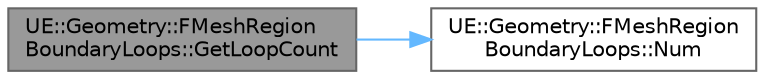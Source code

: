 digraph "UE::Geometry::FMeshRegionBoundaryLoops::GetLoopCount"
{
 // INTERACTIVE_SVG=YES
 // LATEX_PDF_SIZE
  bgcolor="transparent";
  edge [fontname=Helvetica,fontsize=10,labelfontname=Helvetica,labelfontsize=10];
  node [fontname=Helvetica,fontsize=10,shape=box,height=0.2,width=0.4];
  rankdir="LR";
  Node1 [id="Node000001",label="UE::Geometry::FMeshRegion\lBoundaryLoops::GetLoopCount",height=0.2,width=0.4,color="gray40", fillcolor="grey60", style="filled", fontcolor="black",tooltip=" "];
  Node1 -> Node2 [id="edge1_Node000001_Node000002",color="steelblue1",style="solid",tooltip=" "];
  Node2 [id="Node000002",label="UE::Geometry::FMeshRegion\lBoundaryLoops::Num",height=0.2,width=0.4,color="grey40", fillcolor="white", style="filled",URL="$dd/d7b/classUE_1_1Geometry_1_1FMeshRegionBoundaryLoops.html#afcc2c5a367cd25a00efdab0b82df4da4",tooltip=" "];
}
